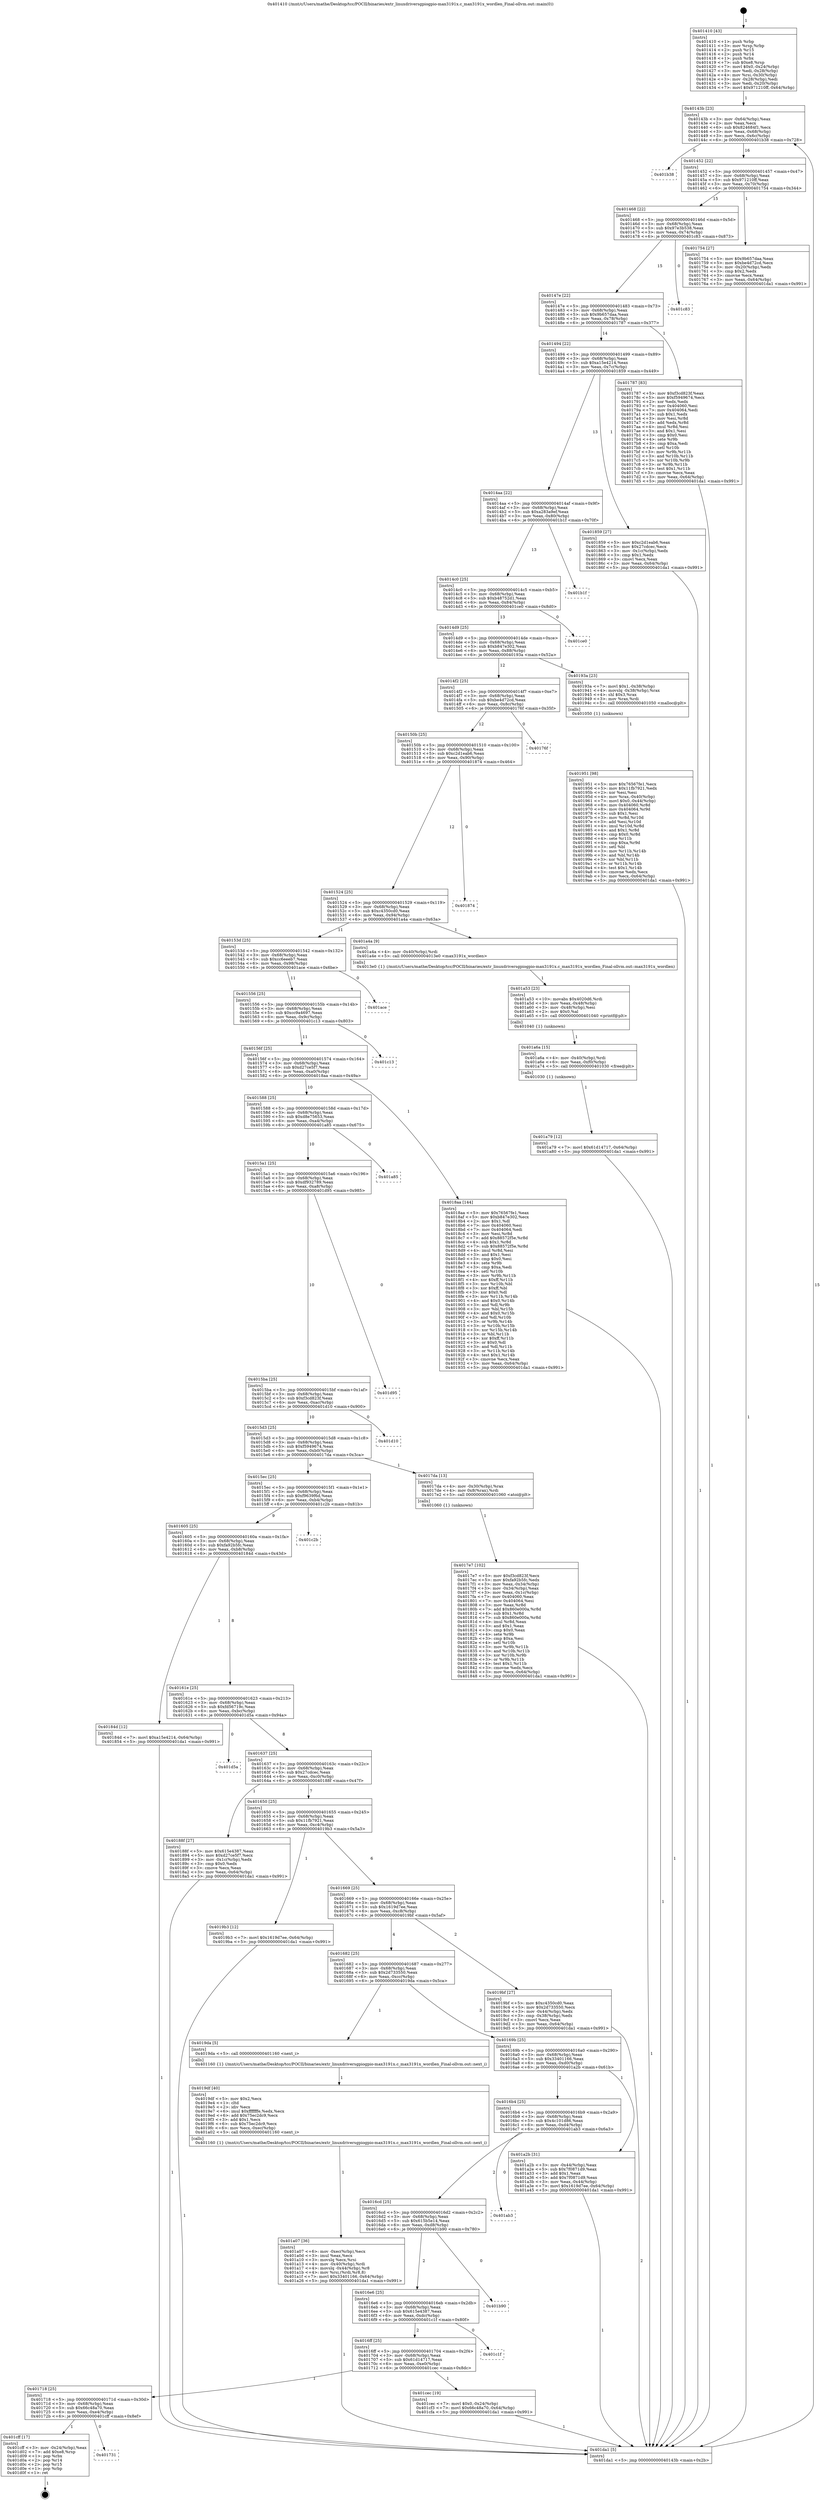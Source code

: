 digraph "0x401410" {
  label = "0x401410 (/mnt/c/Users/mathe/Desktop/tcc/POCII/binaries/extr_linuxdriversgpiogpio-max3191x.c_max3191x_wordlen_Final-ollvm.out::main(0))"
  labelloc = "t"
  node[shape=record]

  Entry [label="",width=0.3,height=0.3,shape=circle,fillcolor=black,style=filled]
  "0x40143b" [label="{
     0x40143b [23]\l
     | [instrs]\l
     &nbsp;&nbsp;0x40143b \<+3\>: mov -0x64(%rbp),%eax\l
     &nbsp;&nbsp;0x40143e \<+2\>: mov %eax,%ecx\l
     &nbsp;&nbsp;0x401440 \<+6\>: sub $0x824684f1,%ecx\l
     &nbsp;&nbsp;0x401446 \<+3\>: mov %eax,-0x68(%rbp)\l
     &nbsp;&nbsp;0x401449 \<+3\>: mov %ecx,-0x6c(%rbp)\l
     &nbsp;&nbsp;0x40144c \<+6\>: je 0000000000401b38 \<main+0x728\>\l
  }"]
  "0x401b38" [label="{
     0x401b38\l
  }", style=dashed]
  "0x401452" [label="{
     0x401452 [22]\l
     | [instrs]\l
     &nbsp;&nbsp;0x401452 \<+5\>: jmp 0000000000401457 \<main+0x47\>\l
     &nbsp;&nbsp;0x401457 \<+3\>: mov -0x68(%rbp),%eax\l
     &nbsp;&nbsp;0x40145a \<+5\>: sub $0x971210ff,%eax\l
     &nbsp;&nbsp;0x40145f \<+3\>: mov %eax,-0x70(%rbp)\l
     &nbsp;&nbsp;0x401462 \<+6\>: je 0000000000401754 \<main+0x344\>\l
  }"]
  Exit [label="",width=0.3,height=0.3,shape=circle,fillcolor=black,style=filled,peripheries=2]
  "0x401754" [label="{
     0x401754 [27]\l
     | [instrs]\l
     &nbsp;&nbsp;0x401754 \<+5\>: mov $0x9b657daa,%eax\l
     &nbsp;&nbsp;0x401759 \<+5\>: mov $0xbe4d72cd,%ecx\l
     &nbsp;&nbsp;0x40175e \<+3\>: mov -0x20(%rbp),%edx\l
     &nbsp;&nbsp;0x401761 \<+3\>: cmp $0x2,%edx\l
     &nbsp;&nbsp;0x401764 \<+3\>: cmovne %ecx,%eax\l
     &nbsp;&nbsp;0x401767 \<+3\>: mov %eax,-0x64(%rbp)\l
     &nbsp;&nbsp;0x40176a \<+5\>: jmp 0000000000401da1 \<main+0x991\>\l
  }"]
  "0x401468" [label="{
     0x401468 [22]\l
     | [instrs]\l
     &nbsp;&nbsp;0x401468 \<+5\>: jmp 000000000040146d \<main+0x5d\>\l
     &nbsp;&nbsp;0x40146d \<+3\>: mov -0x68(%rbp),%eax\l
     &nbsp;&nbsp;0x401470 \<+5\>: sub $0x97e3b538,%eax\l
     &nbsp;&nbsp;0x401475 \<+3\>: mov %eax,-0x74(%rbp)\l
     &nbsp;&nbsp;0x401478 \<+6\>: je 0000000000401c83 \<main+0x873\>\l
  }"]
  "0x401da1" [label="{
     0x401da1 [5]\l
     | [instrs]\l
     &nbsp;&nbsp;0x401da1 \<+5\>: jmp 000000000040143b \<main+0x2b\>\l
  }"]
  "0x401410" [label="{
     0x401410 [43]\l
     | [instrs]\l
     &nbsp;&nbsp;0x401410 \<+1\>: push %rbp\l
     &nbsp;&nbsp;0x401411 \<+3\>: mov %rsp,%rbp\l
     &nbsp;&nbsp;0x401414 \<+2\>: push %r15\l
     &nbsp;&nbsp;0x401416 \<+2\>: push %r14\l
     &nbsp;&nbsp;0x401418 \<+1\>: push %rbx\l
     &nbsp;&nbsp;0x401419 \<+7\>: sub $0xe8,%rsp\l
     &nbsp;&nbsp;0x401420 \<+7\>: movl $0x0,-0x24(%rbp)\l
     &nbsp;&nbsp;0x401427 \<+3\>: mov %edi,-0x28(%rbp)\l
     &nbsp;&nbsp;0x40142a \<+4\>: mov %rsi,-0x30(%rbp)\l
     &nbsp;&nbsp;0x40142e \<+3\>: mov -0x28(%rbp),%edi\l
     &nbsp;&nbsp;0x401431 \<+3\>: mov %edi,-0x20(%rbp)\l
     &nbsp;&nbsp;0x401434 \<+7\>: movl $0x971210ff,-0x64(%rbp)\l
  }"]
  "0x401731" [label="{
     0x401731\l
  }", style=dashed]
  "0x401c83" [label="{
     0x401c83\l
  }", style=dashed]
  "0x40147e" [label="{
     0x40147e [22]\l
     | [instrs]\l
     &nbsp;&nbsp;0x40147e \<+5\>: jmp 0000000000401483 \<main+0x73\>\l
     &nbsp;&nbsp;0x401483 \<+3\>: mov -0x68(%rbp),%eax\l
     &nbsp;&nbsp;0x401486 \<+5\>: sub $0x9b657daa,%eax\l
     &nbsp;&nbsp;0x40148b \<+3\>: mov %eax,-0x78(%rbp)\l
     &nbsp;&nbsp;0x40148e \<+6\>: je 0000000000401787 \<main+0x377\>\l
  }"]
  "0x401cff" [label="{
     0x401cff [17]\l
     | [instrs]\l
     &nbsp;&nbsp;0x401cff \<+3\>: mov -0x24(%rbp),%eax\l
     &nbsp;&nbsp;0x401d02 \<+7\>: add $0xe8,%rsp\l
     &nbsp;&nbsp;0x401d09 \<+1\>: pop %rbx\l
     &nbsp;&nbsp;0x401d0a \<+2\>: pop %r14\l
     &nbsp;&nbsp;0x401d0c \<+2\>: pop %r15\l
     &nbsp;&nbsp;0x401d0e \<+1\>: pop %rbp\l
     &nbsp;&nbsp;0x401d0f \<+1\>: ret\l
  }"]
  "0x401787" [label="{
     0x401787 [83]\l
     | [instrs]\l
     &nbsp;&nbsp;0x401787 \<+5\>: mov $0xf3cd823f,%eax\l
     &nbsp;&nbsp;0x40178c \<+5\>: mov $0xf5949674,%ecx\l
     &nbsp;&nbsp;0x401791 \<+2\>: xor %edx,%edx\l
     &nbsp;&nbsp;0x401793 \<+7\>: mov 0x404060,%esi\l
     &nbsp;&nbsp;0x40179a \<+7\>: mov 0x404064,%edi\l
     &nbsp;&nbsp;0x4017a1 \<+3\>: sub $0x1,%edx\l
     &nbsp;&nbsp;0x4017a4 \<+3\>: mov %esi,%r8d\l
     &nbsp;&nbsp;0x4017a7 \<+3\>: add %edx,%r8d\l
     &nbsp;&nbsp;0x4017aa \<+4\>: imul %r8d,%esi\l
     &nbsp;&nbsp;0x4017ae \<+3\>: and $0x1,%esi\l
     &nbsp;&nbsp;0x4017b1 \<+3\>: cmp $0x0,%esi\l
     &nbsp;&nbsp;0x4017b4 \<+4\>: sete %r9b\l
     &nbsp;&nbsp;0x4017b8 \<+3\>: cmp $0xa,%edi\l
     &nbsp;&nbsp;0x4017bb \<+4\>: setl %r10b\l
     &nbsp;&nbsp;0x4017bf \<+3\>: mov %r9b,%r11b\l
     &nbsp;&nbsp;0x4017c2 \<+3\>: and %r10b,%r11b\l
     &nbsp;&nbsp;0x4017c5 \<+3\>: xor %r10b,%r9b\l
     &nbsp;&nbsp;0x4017c8 \<+3\>: or %r9b,%r11b\l
     &nbsp;&nbsp;0x4017cb \<+4\>: test $0x1,%r11b\l
     &nbsp;&nbsp;0x4017cf \<+3\>: cmovne %ecx,%eax\l
     &nbsp;&nbsp;0x4017d2 \<+3\>: mov %eax,-0x64(%rbp)\l
     &nbsp;&nbsp;0x4017d5 \<+5\>: jmp 0000000000401da1 \<main+0x991\>\l
  }"]
  "0x401494" [label="{
     0x401494 [22]\l
     | [instrs]\l
     &nbsp;&nbsp;0x401494 \<+5\>: jmp 0000000000401499 \<main+0x89\>\l
     &nbsp;&nbsp;0x401499 \<+3\>: mov -0x68(%rbp),%eax\l
     &nbsp;&nbsp;0x40149c \<+5\>: sub $0xa15e4214,%eax\l
     &nbsp;&nbsp;0x4014a1 \<+3\>: mov %eax,-0x7c(%rbp)\l
     &nbsp;&nbsp;0x4014a4 \<+6\>: je 0000000000401859 \<main+0x449\>\l
  }"]
  "0x401718" [label="{
     0x401718 [25]\l
     | [instrs]\l
     &nbsp;&nbsp;0x401718 \<+5\>: jmp 000000000040171d \<main+0x30d\>\l
     &nbsp;&nbsp;0x40171d \<+3\>: mov -0x68(%rbp),%eax\l
     &nbsp;&nbsp;0x401720 \<+5\>: sub $0x66c48a70,%eax\l
     &nbsp;&nbsp;0x401725 \<+6\>: mov %eax,-0xe4(%rbp)\l
     &nbsp;&nbsp;0x40172b \<+6\>: je 0000000000401cff \<main+0x8ef\>\l
  }"]
  "0x401859" [label="{
     0x401859 [27]\l
     | [instrs]\l
     &nbsp;&nbsp;0x401859 \<+5\>: mov $0xc2d1eab6,%eax\l
     &nbsp;&nbsp;0x40185e \<+5\>: mov $0x27cdcec,%ecx\l
     &nbsp;&nbsp;0x401863 \<+3\>: mov -0x1c(%rbp),%edx\l
     &nbsp;&nbsp;0x401866 \<+3\>: cmp $0x1,%edx\l
     &nbsp;&nbsp;0x401869 \<+3\>: cmovl %ecx,%eax\l
     &nbsp;&nbsp;0x40186c \<+3\>: mov %eax,-0x64(%rbp)\l
     &nbsp;&nbsp;0x40186f \<+5\>: jmp 0000000000401da1 \<main+0x991\>\l
  }"]
  "0x4014aa" [label="{
     0x4014aa [22]\l
     | [instrs]\l
     &nbsp;&nbsp;0x4014aa \<+5\>: jmp 00000000004014af \<main+0x9f\>\l
     &nbsp;&nbsp;0x4014af \<+3\>: mov -0x68(%rbp),%eax\l
     &nbsp;&nbsp;0x4014b2 \<+5\>: sub $0xa283a9ef,%eax\l
     &nbsp;&nbsp;0x4014b7 \<+3\>: mov %eax,-0x80(%rbp)\l
     &nbsp;&nbsp;0x4014ba \<+6\>: je 0000000000401b1f \<main+0x70f\>\l
  }"]
  "0x401cec" [label="{
     0x401cec [19]\l
     | [instrs]\l
     &nbsp;&nbsp;0x401cec \<+7\>: movl $0x0,-0x24(%rbp)\l
     &nbsp;&nbsp;0x401cf3 \<+7\>: movl $0x66c48a70,-0x64(%rbp)\l
     &nbsp;&nbsp;0x401cfa \<+5\>: jmp 0000000000401da1 \<main+0x991\>\l
  }"]
  "0x401b1f" [label="{
     0x401b1f\l
  }", style=dashed]
  "0x4014c0" [label="{
     0x4014c0 [25]\l
     | [instrs]\l
     &nbsp;&nbsp;0x4014c0 \<+5\>: jmp 00000000004014c5 \<main+0xb5\>\l
     &nbsp;&nbsp;0x4014c5 \<+3\>: mov -0x68(%rbp),%eax\l
     &nbsp;&nbsp;0x4014c8 \<+5\>: sub $0xb48752d1,%eax\l
     &nbsp;&nbsp;0x4014cd \<+6\>: mov %eax,-0x84(%rbp)\l
     &nbsp;&nbsp;0x4014d3 \<+6\>: je 0000000000401ce0 \<main+0x8d0\>\l
  }"]
  "0x4016ff" [label="{
     0x4016ff [25]\l
     | [instrs]\l
     &nbsp;&nbsp;0x4016ff \<+5\>: jmp 0000000000401704 \<main+0x2f4\>\l
     &nbsp;&nbsp;0x401704 \<+3\>: mov -0x68(%rbp),%eax\l
     &nbsp;&nbsp;0x401707 \<+5\>: sub $0x61d14717,%eax\l
     &nbsp;&nbsp;0x40170c \<+6\>: mov %eax,-0xe0(%rbp)\l
     &nbsp;&nbsp;0x401712 \<+6\>: je 0000000000401cec \<main+0x8dc\>\l
  }"]
  "0x401ce0" [label="{
     0x401ce0\l
  }", style=dashed]
  "0x4014d9" [label="{
     0x4014d9 [25]\l
     | [instrs]\l
     &nbsp;&nbsp;0x4014d9 \<+5\>: jmp 00000000004014de \<main+0xce\>\l
     &nbsp;&nbsp;0x4014de \<+3\>: mov -0x68(%rbp),%eax\l
     &nbsp;&nbsp;0x4014e1 \<+5\>: sub $0xb847e302,%eax\l
     &nbsp;&nbsp;0x4014e6 \<+6\>: mov %eax,-0x88(%rbp)\l
     &nbsp;&nbsp;0x4014ec \<+6\>: je 000000000040193a \<main+0x52a\>\l
  }"]
  "0x401c1f" [label="{
     0x401c1f\l
  }", style=dashed]
  "0x40193a" [label="{
     0x40193a [23]\l
     | [instrs]\l
     &nbsp;&nbsp;0x40193a \<+7\>: movl $0x1,-0x38(%rbp)\l
     &nbsp;&nbsp;0x401941 \<+4\>: movslq -0x38(%rbp),%rax\l
     &nbsp;&nbsp;0x401945 \<+4\>: shl $0x3,%rax\l
     &nbsp;&nbsp;0x401949 \<+3\>: mov %rax,%rdi\l
     &nbsp;&nbsp;0x40194c \<+5\>: call 0000000000401050 \<malloc@plt\>\l
     | [calls]\l
     &nbsp;&nbsp;0x401050 \{1\} (unknown)\l
  }"]
  "0x4014f2" [label="{
     0x4014f2 [25]\l
     | [instrs]\l
     &nbsp;&nbsp;0x4014f2 \<+5\>: jmp 00000000004014f7 \<main+0xe7\>\l
     &nbsp;&nbsp;0x4014f7 \<+3\>: mov -0x68(%rbp),%eax\l
     &nbsp;&nbsp;0x4014fa \<+5\>: sub $0xbe4d72cd,%eax\l
     &nbsp;&nbsp;0x4014ff \<+6\>: mov %eax,-0x8c(%rbp)\l
     &nbsp;&nbsp;0x401505 \<+6\>: je 000000000040176f \<main+0x35f\>\l
  }"]
  "0x4016e6" [label="{
     0x4016e6 [25]\l
     | [instrs]\l
     &nbsp;&nbsp;0x4016e6 \<+5\>: jmp 00000000004016eb \<main+0x2db\>\l
     &nbsp;&nbsp;0x4016eb \<+3\>: mov -0x68(%rbp),%eax\l
     &nbsp;&nbsp;0x4016ee \<+5\>: sub $0x615e4387,%eax\l
     &nbsp;&nbsp;0x4016f3 \<+6\>: mov %eax,-0xdc(%rbp)\l
     &nbsp;&nbsp;0x4016f9 \<+6\>: je 0000000000401c1f \<main+0x80f\>\l
  }"]
  "0x40176f" [label="{
     0x40176f\l
  }", style=dashed]
  "0x40150b" [label="{
     0x40150b [25]\l
     | [instrs]\l
     &nbsp;&nbsp;0x40150b \<+5\>: jmp 0000000000401510 \<main+0x100\>\l
     &nbsp;&nbsp;0x401510 \<+3\>: mov -0x68(%rbp),%eax\l
     &nbsp;&nbsp;0x401513 \<+5\>: sub $0xc2d1eab6,%eax\l
     &nbsp;&nbsp;0x401518 \<+6\>: mov %eax,-0x90(%rbp)\l
     &nbsp;&nbsp;0x40151e \<+6\>: je 0000000000401874 \<main+0x464\>\l
  }"]
  "0x401b90" [label="{
     0x401b90\l
  }", style=dashed]
  "0x401874" [label="{
     0x401874\l
  }", style=dashed]
  "0x401524" [label="{
     0x401524 [25]\l
     | [instrs]\l
     &nbsp;&nbsp;0x401524 \<+5\>: jmp 0000000000401529 \<main+0x119\>\l
     &nbsp;&nbsp;0x401529 \<+3\>: mov -0x68(%rbp),%eax\l
     &nbsp;&nbsp;0x40152c \<+5\>: sub $0xc4350cd0,%eax\l
     &nbsp;&nbsp;0x401531 \<+6\>: mov %eax,-0x94(%rbp)\l
     &nbsp;&nbsp;0x401537 \<+6\>: je 0000000000401a4a \<main+0x63a\>\l
  }"]
  "0x4016cd" [label="{
     0x4016cd [25]\l
     | [instrs]\l
     &nbsp;&nbsp;0x4016cd \<+5\>: jmp 00000000004016d2 \<main+0x2c2\>\l
     &nbsp;&nbsp;0x4016d2 \<+3\>: mov -0x68(%rbp),%eax\l
     &nbsp;&nbsp;0x4016d5 \<+5\>: sub $0x615b5e14,%eax\l
     &nbsp;&nbsp;0x4016da \<+6\>: mov %eax,-0xd8(%rbp)\l
     &nbsp;&nbsp;0x4016e0 \<+6\>: je 0000000000401b90 \<main+0x780\>\l
  }"]
  "0x401a4a" [label="{
     0x401a4a [9]\l
     | [instrs]\l
     &nbsp;&nbsp;0x401a4a \<+4\>: mov -0x40(%rbp),%rdi\l
     &nbsp;&nbsp;0x401a4e \<+5\>: call 00000000004013e0 \<max3191x_wordlen\>\l
     | [calls]\l
     &nbsp;&nbsp;0x4013e0 \{1\} (/mnt/c/Users/mathe/Desktop/tcc/POCII/binaries/extr_linuxdriversgpiogpio-max3191x.c_max3191x_wordlen_Final-ollvm.out::max3191x_wordlen)\l
  }"]
  "0x40153d" [label="{
     0x40153d [25]\l
     | [instrs]\l
     &nbsp;&nbsp;0x40153d \<+5\>: jmp 0000000000401542 \<main+0x132\>\l
     &nbsp;&nbsp;0x401542 \<+3\>: mov -0x68(%rbp),%eax\l
     &nbsp;&nbsp;0x401545 \<+5\>: sub $0xcc6eeeb7,%eax\l
     &nbsp;&nbsp;0x40154a \<+6\>: mov %eax,-0x98(%rbp)\l
     &nbsp;&nbsp;0x401550 \<+6\>: je 0000000000401ace \<main+0x6be\>\l
  }"]
  "0x401ab3" [label="{
     0x401ab3\l
  }", style=dashed]
  "0x401ace" [label="{
     0x401ace\l
  }", style=dashed]
  "0x401556" [label="{
     0x401556 [25]\l
     | [instrs]\l
     &nbsp;&nbsp;0x401556 \<+5\>: jmp 000000000040155b \<main+0x14b\>\l
     &nbsp;&nbsp;0x40155b \<+3\>: mov -0x68(%rbp),%eax\l
     &nbsp;&nbsp;0x40155e \<+5\>: sub $0xcc9a4697,%eax\l
     &nbsp;&nbsp;0x401563 \<+6\>: mov %eax,-0x9c(%rbp)\l
     &nbsp;&nbsp;0x401569 \<+6\>: je 0000000000401c13 \<main+0x803\>\l
  }"]
  "0x401a79" [label="{
     0x401a79 [12]\l
     | [instrs]\l
     &nbsp;&nbsp;0x401a79 \<+7\>: movl $0x61d14717,-0x64(%rbp)\l
     &nbsp;&nbsp;0x401a80 \<+5\>: jmp 0000000000401da1 \<main+0x991\>\l
  }"]
  "0x401c13" [label="{
     0x401c13\l
  }", style=dashed]
  "0x40156f" [label="{
     0x40156f [25]\l
     | [instrs]\l
     &nbsp;&nbsp;0x40156f \<+5\>: jmp 0000000000401574 \<main+0x164\>\l
     &nbsp;&nbsp;0x401574 \<+3\>: mov -0x68(%rbp),%eax\l
     &nbsp;&nbsp;0x401577 \<+5\>: sub $0xd27ce5f7,%eax\l
     &nbsp;&nbsp;0x40157c \<+6\>: mov %eax,-0xa0(%rbp)\l
     &nbsp;&nbsp;0x401582 \<+6\>: je 00000000004018aa \<main+0x49a\>\l
  }"]
  "0x401a6a" [label="{
     0x401a6a [15]\l
     | [instrs]\l
     &nbsp;&nbsp;0x401a6a \<+4\>: mov -0x40(%rbp),%rdi\l
     &nbsp;&nbsp;0x401a6e \<+6\>: mov %eax,-0xf0(%rbp)\l
     &nbsp;&nbsp;0x401a74 \<+5\>: call 0000000000401030 \<free@plt\>\l
     | [calls]\l
     &nbsp;&nbsp;0x401030 \{1\} (unknown)\l
  }"]
  "0x4018aa" [label="{
     0x4018aa [144]\l
     | [instrs]\l
     &nbsp;&nbsp;0x4018aa \<+5\>: mov $0x76567fe1,%eax\l
     &nbsp;&nbsp;0x4018af \<+5\>: mov $0xb847e302,%ecx\l
     &nbsp;&nbsp;0x4018b4 \<+2\>: mov $0x1,%dl\l
     &nbsp;&nbsp;0x4018b6 \<+7\>: mov 0x404060,%esi\l
     &nbsp;&nbsp;0x4018bd \<+7\>: mov 0x404064,%edi\l
     &nbsp;&nbsp;0x4018c4 \<+3\>: mov %esi,%r8d\l
     &nbsp;&nbsp;0x4018c7 \<+7\>: add $0x88572f5e,%r8d\l
     &nbsp;&nbsp;0x4018ce \<+4\>: sub $0x1,%r8d\l
     &nbsp;&nbsp;0x4018d2 \<+7\>: sub $0x88572f5e,%r8d\l
     &nbsp;&nbsp;0x4018d9 \<+4\>: imul %r8d,%esi\l
     &nbsp;&nbsp;0x4018dd \<+3\>: and $0x1,%esi\l
     &nbsp;&nbsp;0x4018e0 \<+3\>: cmp $0x0,%esi\l
     &nbsp;&nbsp;0x4018e3 \<+4\>: sete %r9b\l
     &nbsp;&nbsp;0x4018e7 \<+3\>: cmp $0xa,%edi\l
     &nbsp;&nbsp;0x4018ea \<+4\>: setl %r10b\l
     &nbsp;&nbsp;0x4018ee \<+3\>: mov %r9b,%r11b\l
     &nbsp;&nbsp;0x4018f1 \<+4\>: xor $0xff,%r11b\l
     &nbsp;&nbsp;0x4018f5 \<+3\>: mov %r10b,%bl\l
     &nbsp;&nbsp;0x4018f8 \<+3\>: xor $0xff,%bl\l
     &nbsp;&nbsp;0x4018fb \<+3\>: xor $0x0,%dl\l
     &nbsp;&nbsp;0x4018fe \<+3\>: mov %r11b,%r14b\l
     &nbsp;&nbsp;0x401901 \<+4\>: and $0x0,%r14b\l
     &nbsp;&nbsp;0x401905 \<+3\>: and %dl,%r9b\l
     &nbsp;&nbsp;0x401908 \<+3\>: mov %bl,%r15b\l
     &nbsp;&nbsp;0x40190b \<+4\>: and $0x0,%r15b\l
     &nbsp;&nbsp;0x40190f \<+3\>: and %dl,%r10b\l
     &nbsp;&nbsp;0x401912 \<+3\>: or %r9b,%r14b\l
     &nbsp;&nbsp;0x401915 \<+3\>: or %r10b,%r15b\l
     &nbsp;&nbsp;0x401918 \<+3\>: xor %r15b,%r14b\l
     &nbsp;&nbsp;0x40191b \<+3\>: or %bl,%r11b\l
     &nbsp;&nbsp;0x40191e \<+4\>: xor $0xff,%r11b\l
     &nbsp;&nbsp;0x401922 \<+3\>: or $0x0,%dl\l
     &nbsp;&nbsp;0x401925 \<+3\>: and %dl,%r11b\l
     &nbsp;&nbsp;0x401928 \<+3\>: or %r11b,%r14b\l
     &nbsp;&nbsp;0x40192b \<+4\>: test $0x1,%r14b\l
     &nbsp;&nbsp;0x40192f \<+3\>: cmovne %ecx,%eax\l
     &nbsp;&nbsp;0x401932 \<+3\>: mov %eax,-0x64(%rbp)\l
     &nbsp;&nbsp;0x401935 \<+5\>: jmp 0000000000401da1 \<main+0x991\>\l
  }"]
  "0x401588" [label="{
     0x401588 [25]\l
     | [instrs]\l
     &nbsp;&nbsp;0x401588 \<+5\>: jmp 000000000040158d \<main+0x17d\>\l
     &nbsp;&nbsp;0x40158d \<+3\>: mov -0x68(%rbp),%eax\l
     &nbsp;&nbsp;0x401590 \<+5\>: sub $0xd8e75653,%eax\l
     &nbsp;&nbsp;0x401595 \<+6\>: mov %eax,-0xa4(%rbp)\l
     &nbsp;&nbsp;0x40159b \<+6\>: je 0000000000401a85 \<main+0x675\>\l
  }"]
  "0x401a53" [label="{
     0x401a53 [23]\l
     | [instrs]\l
     &nbsp;&nbsp;0x401a53 \<+10\>: movabs $0x4020d6,%rdi\l
     &nbsp;&nbsp;0x401a5d \<+3\>: mov %eax,-0x48(%rbp)\l
     &nbsp;&nbsp;0x401a60 \<+3\>: mov -0x48(%rbp),%esi\l
     &nbsp;&nbsp;0x401a63 \<+2\>: mov $0x0,%al\l
     &nbsp;&nbsp;0x401a65 \<+5\>: call 0000000000401040 \<printf@plt\>\l
     | [calls]\l
     &nbsp;&nbsp;0x401040 \{1\} (unknown)\l
  }"]
  "0x401a85" [label="{
     0x401a85\l
  }", style=dashed]
  "0x4015a1" [label="{
     0x4015a1 [25]\l
     | [instrs]\l
     &nbsp;&nbsp;0x4015a1 \<+5\>: jmp 00000000004015a6 \<main+0x196\>\l
     &nbsp;&nbsp;0x4015a6 \<+3\>: mov -0x68(%rbp),%eax\l
     &nbsp;&nbsp;0x4015a9 \<+5\>: sub $0xdf932789,%eax\l
     &nbsp;&nbsp;0x4015ae \<+6\>: mov %eax,-0xa8(%rbp)\l
     &nbsp;&nbsp;0x4015b4 \<+6\>: je 0000000000401d95 \<main+0x985\>\l
  }"]
  "0x4016b4" [label="{
     0x4016b4 [25]\l
     | [instrs]\l
     &nbsp;&nbsp;0x4016b4 \<+5\>: jmp 00000000004016b9 \<main+0x2a9\>\l
     &nbsp;&nbsp;0x4016b9 \<+3\>: mov -0x68(%rbp),%eax\l
     &nbsp;&nbsp;0x4016bc \<+5\>: sub $0x4c101d86,%eax\l
     &nbsp;&nbsp;0x4016c1 \<+6\>: mov %eax,-0xd4(%rbp)\l
     &nbsp;&nbsp;0x4016c7 \<+6\>: je 0000000000401ab3 \<main+0x6a3\>\l
  }"]
  "0x401d95" [label="{
     0x401d95\l
  }", style=dashed]
  "0x4015ba" [label="{
     0x4015ba [25]\l
     | [instrs]\l
     &nbsp;&nbsp;0x4015ba \<+5\>: jmp 00000000004015bf \<main+0x1af\>\l
     &nbsp;&nbsp;0x4015bf \<+3\>: mov -0x68(%rbp),%eax\l
     &nbsp;&nbsp;0x4015c2 \<+5\>: sub $0xf3cd823f,%eax\l
     &nbsp;&nbsp;0x4015c7 \<+6\>: mov %eax,-0xac(%rbp)\l
     &nbsp;&nbsp;0x4015cd \<+6\>: je 0000000000401d10 \<main+0x900\>\l
  }"]
  "0x401a2b" [label="{
     0x401a2b [31]\l
     | [instrs]\l
     &nbsp;&nbsp;0x401a2b \<+3\>: mov -0x44(%rbp),%eax\l
     &nbsp;&nbsp;0x401a2e \<+5\>: sub $0x7f0871d9,%eax\l
     &nbsp;&nbsp;0x401a33 \<+3\>: add $0x1,%eax\l
     &nbsp;&nbsp;0x401a36 \<+5\>: add $0x7f0871d9,%eax\l
     &nbsp;&nbsp;0x401a3b \<+3\>: mov %eax,-0x44(%rbp)\l
     &nbsp;&nbsp;0x401a3e \<+7\>: movl $0x1619d7ee,-0x64(%rbp)\l
     &nbsp;&nbsp;0x401a45 \<+5\>: jmp 0000000000401da1 \<main+0x991\>\l
  }"]
  "0x401d10" [label="{
     0x401d10\l
  }", style=dashed]
  "0x4015d3" [label="{
     0x4015d3 [25]\l
     | [instrs]\l
     &nbsp;&nbsp;0x4015d3 \<+5\>: jmp 00000000004015d8 \<main+0x1c8\>\l
     &nbsp;&nbsp;0x4015d8 \<+3\>: mov -0x68(%rbp),%eax\l
     &nbsp;&nbsp;0x4015db \<+5\>: sub $0xf5949674,%eax\l
     &nbsp;&nbsp;0x4015e0 \<+6\>: mov %eax,-0xb0(%rbp)\l
     &nbsp;&nbsp;0x4015e6 \<+6\>: je 00000000004017da \<main+0x3ca\>\l
  }"]
  "0x401a07" [label="{
     0x401a07 [36]\l
     | [instrs]\l
     &nbsp;&nbsp;0x401a07 \<+6\>: mov -0xec(%rbp),%ecx\l
     &nbsp;&nbsp;0x401a0d \<+3\>: imul %eax,%ecx\l
     &nbsp;&nbsp;0x401a10 \<+3\>: movslq %ecx,%rsi\l
     &nbsp;&nbsp;0x401a13 \<+4\>: mov -0x40(%rbp),%rdi\l
     &nbsp;&nbsp;0x401a17 \<+4\>: movslq -0x44(%rbp),%r8\l
     &nbsp;&nbsp;0x401a1b \<+4\>: mov %rsi,(%rdi,%r8,8)\l
     &nbsp;&nbsp;0x401a1f \<+7\>: movl $0x33401166,-0x64(%rbp)\l
     &nbsp;&nbsp;0x401a26 \<+5\>: jmp 0000000000401da1 \<main+0x991\>\l
  }"]
  "0x4017da" [label="{
     0x4017da [13]\l
     | [instrs]\l
     &nbsp;&nbsp;0x4017da \<+4\>: mov -0x30(%rbp),%rax\l
     &nbsp;&nbsp;0x4017de \<+4\>: mov 0x8(%rax),%rdi\l
     &nbsp;&nbsp;0x4017e2 \<+5\>: call 0000000000401060 \<atoi@plt\>\l
     | [calls]\l
     &nbsp;&nbsp;0x401060 \{1\} (unknown)\l
  }"]
  "0x4015ec" [label="{
     0x4015ec [25]\l
     | [instrs]\l
     &nbsp;&nbsp;0x4015ec \<+5\>: jmp 00000000004015f1 \<main+0x1e1\>\l
     &nbsp;&nbsp;0x4015f1 \<+3\>: mov -0x68(%rbp),%eax\l
     &nbsp;&nbsp;0x4015f4 \<+5\>: sub $0xf9639f6d,%eax\l
     &nbsp;&nbsp;0x4015f9 \<+6\>: mov %eax,-0xb4(%rbp)\l
     &nbsp;&nbsp;0x4015ff \<+6\>: je 0000000000401c2b \<main+0x81b\>\l
  }"]
  "0x4017e7" [label="{
     0x4017e7 [102]\l
     | [instrs]\l
     &nbsp;&nbsp;0x4017e7 \<+5\>: mov $0xf3cd823f,%ecx\l
     &nbsp;&nbsp;0x4017ec \<+5\>: mov $0xfa92b5fc,%edx\l
     &nbsp;&nbsp;0x4017f1 \<+3\>: mov %eax,-0x34(%rbp)\l
     &nbsp;&nbsp;0x4017f4 \<+3\>: mov -0x34(%rbp),%eax\l
     &nbsp;&nbsp;0x4017f7 \<+3\>: mov %eax,-0x1c(%rbp)\l
     &nbsp;&nbsp;0x4017fa \<+7\>: mov 0x404060,%eax\l
     &nbsp;&nbsp;0x401801 \<+7\>: mov 0x404064,%esi\l
     &nbsp;&nbsp;0x401808 \<+3\>: mov %eax,%r8d\l
     &nbsp;&nbsp;0x40180b \<+7\>: add $0x860e000a,%r8d\l
     &nbsp;&nbsp;0x401812 \<+4\>: sub $0x1,%r8d\l
     &nbsp;&nbsp;0x401816 \<+7\>: sub $0x860e000a,%r8d\l
     &nbsp;&nbsp;0x40181d \<+4\>: imul %r8d,%eax\l
     &nbsp;&nbsp;0x401821 \<+3\>: and $0x1,%eax\l
     &nbsp;&nbsp;0x401824 \<+3\>: cmp $0x0,%eax\l
     &nbsp;&nbsp;0x401827 \<+4\>: sete %r9b\l
     &nbsp;&nbsp;0x40182b \<+3\>: cmp $0xa,%esi\l
     &nbsp;&nbsp;0x40182e \<+4\>: setl %r10b\l
     &nbsp;&nbsp;0x401832 \<+3\>: mov %r9b,%r11b\l
     &nbsp;&nbsp;0x401835 \<+3\>: and %r10b,%r11b\l
     &nbsp;&nbsp;0x401838 \<+3\>: xor %r10b,%r9b\l
     &nbsp;&nbsp;0x40183b \<+3\>: or %r9b,%r11b\l
     &nbsp;&nbsp;0x40183e \<+4\>: test $0x1,%r11b\l
     &nbsp;&nbsp;0x401842 \<+3\>: cmovne %edx,%ecx\l
     &nbsp;&nbsp;0x401845 \<+3\>: mov %ecx,-0x64(%rbp)\l
     &nbsp;&nbsp;0x401848 \<+5\>: jmp 0000000000401da1 \<main+0x991\>\l
  }"]
  "0x4019df" [label="{
     0x4019df [40]\l
     | [instrs]\l
     &nbsp;&nbsp;0x4019df \<+5\>: mov $0x2,%ecx\l
     &nbsp;&nbsp;0x4019e4 \<+1\>: cltd\l
     &nbsp;&nbsp;0x4019e5 \<+2\>: idiv %ecx\l
     &nbsp;&nbsp;0x4019e7 \<+6\>: imul $0xfffffffe,%edx,%ecx\l
     &nbsp;&nbsp;0x4019ed \<+6\>: add $0x75ec2dc9,%ecx\l
     &nbsp;&nbsp;0x4019f3 \<+3\>: add $0x1,%ecx\l
     &nbsp;&nbsp;0x4019f6 \<+6\>: sub $0x75ec2dc9,%ecx\l
     &nbsp;&nbsp;0x4019fc \<+6\>: mov %ecx,-0xec(%rbp)\l
     &nbsp;&nbsp;0x401a02 \<+5\>: call 0000000000401160 \<next_i\>\l
     | [calls]\l
     &nbsp;&nbsp;0x401160 \{1\} (/mnt/c/Users/mathe/Desktop/tcc/POCII/binaries/extr_linuxdriversgpiogpio-max3191x.c_max3191x_wordlen_Final-ollvm.out::next_i)\l
  }"]
  "0x401c2b" [label="{
     0x401c2b\l
  }", style=dashed]
  "0x401605" [label="{
     0x401605 [25]\l
     | [instrs]\l
     &nbsp;&nbsp;0x401605 \<+5\>: jmp 000000000040160a \<main+0x1fa\>\l
     &nbsp;&nbsp;0x40160a \<+3\>: mov -0x68(%rbp),%eax\l
     &nbsp;&nbsp;0x40160d \<+5\>: sub $0xfa92b5fc,%eax\l
     &nbsp;&nbsp;0x401612 \<+6\>: mov %eax,-0xb8(%rbp)\l
     &nbsp;&nbsp;0x401618 \<+6\>: je 000000000040184d \<main+0x43d\>\l
  }"]
  "0x40169b" [label="{
     0x40169b [25]\l
     | [instrs]\l
     &nbsp;&nbsp;0x40169b \<+5\>: jmp 00000000004016a0 \<main+0x290\>\l
     &nbsp;&nbsp;0x4016a0 \<+3\>: mov -0x68(%rbp),%eax\l
     &nbsp;&nbsp;0x4016a3 \<+5\>: sub $0x33401166,%eax\l
     &nbsp;&nbsp;0x4016a8 \<+6\>: mov %eax,-0xd0(%rbp)\l
     &nbsp;&nbsp;0x4016ae \<+6\>: je 0000000000401a2b \<main+0x61b\>\l
  }"]
  "0x40184d" [label="{
     0x40184d [12]\l
     | [instrs]\l
     &nbsp;&nbsp;0x40184d \<+7\>: movl $0xa15e4214,-0x64(%rbp)\l
     &nbsp;&nbsp;0x401854 \<+5\>: jmp 0000000000401da1 \<main+0x991\>\l
  }"]
  "0x40161e" [label="{
     0x40161e [25]\l
     | [instrs]\l
     &nbsp;&nbsp;0x40161e \<+5\>: jmp 0000000000401623 \<main+0x213\>\l
     &nbsp;&nbsp;0x401623 \<+3\>: mov -0x68(%rbp),%eax\l
     &nbsp;&nbsp;0x401626 \<+5\>: sub $0xfd56719c,%eax\l
     &nbsp;&nbsp;0x40162b \<+6\>: mov %eax,-0xbc(%rbp)\l
     &nbsp;&nbsp;0x401631 \<+6\>: je 0000000000401d5a \<main+0x94a\>\l
  }"]
  "0x4019da" [label="{
     0x4019da [5]\l
     | [instrs]\l
     &nbsp;&nbsp;0x4019da \<+5\>: call 0000000000401160 \<next_i\>\l
     | [calls]\l
     &nbsp;&nbsp;0x401160 \{1\} (/mnt/c/Users/mathe/Desktop/tcc/POCII/binaries/extr_linuxdriversgpiogpio-max3191x.c_max3191x_wordlen_Final-ollvm.out::next_i)\l
  }"]
  "0x401d5a" [label="{
     0x401d5a\l
  }", style=dashed]
  "0x401637" [label="{
     0x401637 [25]\l
     | [instrs]\l
     &nbsp;&nbsp;0x401637 \<+5\>: jmp 000000000040163c \<main+0x22c\>\l
     &nbsp;&nbsp;0x40163c \<+3\>: mov -0x68(%rbp),%eax\l
     &nbsp;&nbsp;0x40163f \<+5\>: sub $0x27cdcec,%eax\l
     &nbsp;&nbsp;0x401644 \<+6\>: mov %eax,-0xc0(%rbp)\l
     &nbsp;&nbsp;0x40164a \<+6\>: je 000000000040188f \<main+0x47f\>\l
  }"]
  "0x401682" [label="{
     0x401682 [25]\l
     | [instrs]\l
     &nbsp;&nbsp;0x401682 \<+5\>: jmp 0000000000401687 \<main+0x277\>\l
     &nbsp;&nbsp;0x401687 \<+3\>: mov -0x68(%rbp),%eax\l
     &nbsp;&nbsp;0x40168a \<+5\>: sub $0x2d733550,%eax\l
     &nbsp;&nbsp;0x40168f \<+6\>: mov %eax,-0xcc(%rbp)\l
     &nbsp;&nbsp;0x401695 \<+6\>: je 00000000004019da \<main+0x5ca\>\l
  }"]
  "0x40188f" [label="{
     0x40188f [27]\l
     | [instrs]\l
     &nbsp;&nbsp;0x40188f \<+5\>: mov $0x615e4387,%eax\l
     &nbsp;&nbsp;0x401894 \<+5\>: mov $0xd27ce5f7,%ecx\l
     &nbsp;&nbsp;0x401899 \<+3\>: mov -0x1c(%rbp),%edx\l
     &nbsp;&nbsp;0x40189c \<+3\>: cmp $0x0,%edx\l
     &nbsp;&nbsp;0x40189f \<+3\>: cmove %ecx,%eax\l
     &nbsp;&nbsp;0x4018a2 \<+3\>: mov %eax,-0x64(%rbp)\l
     &nbsp;&nbsp;0x4018a5 \<+5\>: jmp 0000000000401da1 \<main+0x991\>\l
  }"]
  "0x401650" [label="{
     0x401650 [25]\l
     | [instrs]\l
     &nbsp;&nbsp;0x401650 \<+5\>: jmp 0000000000401655 \<main+0x245\>\l
     &nbsp;&nbsp;0x401655 \<+3\>: mov -0x68(%rbp),%eax\l
     &nbsp;&nbsp;0x401658 \<+5\>: sub $0x11fb7921,%eax\l
     &nbsp;&nbsp;0x40165d \<+6\>: mov %eax,-0xc4(%rbp)\l
     &nbsp;&nbsp;0x401663 \<+6\>: je 00000000004019b3 \<main+0x5a3\>\l
  }"]
  "0x401951" [label="{
     0x401951 [98]\l
     | [instrs]\l
     &nbsp;&nbsp;0x401951 \<+5\>: mov $0x76567fe1,%ecx\l
     &nbsp;&nbsp;0x401956 \<+5\>: mov $0x11fb7921,%edx\l
     &nbsp;&nbsp;0x40195b \<+2\>: xor %esi,%esi\l
     &nbsp;&nbsp;0x40195d \<+4\>: mov %rax,-0x40(%rbp)\l
     &nbsp;&nbsp;0x401961 \<+7\>: movl $0x0,-0x44(%rbp)\l
     &nbsp;&nbsp;0x401968 \<+8\>: mov 0x404060,%r8d\l
     &nbsp;&nbsp;0x401970 \<+8\>: mov 0x404064,%r9d\l
     &nbsp;&nbsp;0x401978 \<+3\>: sub $0x1,%esi\l
     &nbsp;&nbsp;0x40197b \<+3\>: mov %r8d,%r10d\l
     &nbsp;&nbsp;0x40197e \<+3\>: add %esi,%r10d\l
     &nbsp;&nbsp;0x401981 \<+4\>: imul %r10d,%r8d\l
     &nbsp;&nbsp;0x401985 \<+4\>: and $0x1,%r8d\l
     &nbsp;&nbsp;0x401989 \<+4\>: cmp $0x0,%r8d\l
     &nbsp;&nbsp;0x40198d \<+4\>: sete %r11b\l
     &nbsp;&nbsp;0x401991 \<+4\>: cmp $0xa,%r9d\l
     &nbsp;&nbsp;0x401995 \<+3\>: setl %bl\l
     &nbsp;&nbsp;0x401998 \<+3\>: mov %r11b,%r14b\l
     &nbsp;&nbsp;0x40199b \<+3\>: and %bl,%r14b\l
     &nbsp;&nbsp;0x40199e \<+3\>: xor %bl,%r11b\l
     &nbsp;&nbsp;0x4019a1 \<+3\>: or %r11b,%r14b\l
     &nbsp;&nbsp;0x4019a4 \<+4\>: test $0x1,%r14b\l
     &nbsp;&nbsp;0x4019a8 \<+3\>: cmovne %edx,%ecx\l
     &nbsp;&nbsp;0x4019ab \<+3\>: mov %ecx,-0x64(%rbp)\l
     &nbsp;&nbsp;0x4019ae \<+5\>: jmp 0000000000401da1 \<main+0x991\>\l
  }"]
  "0x4019bf" [label="{
     0x4019bf [27]\l
     | [instrs]\l
     &nbsp;&nbsp;0x4019bf \<+5\>: mov $0xc4350cd0,%eax\l
     &nbsp;&nbsp;0x4019c4 \<+5\>: mov $0x2d733550,%ecx\l
     &nbsp;&nbsp;0x4019c9 \<+3\>: mov -0x44(%rbp),%edx\l
     &nbsp;&nbsp;0x4019cc \<+3\>: cmp -0x38(%rbp),%edx\l
     &nbsp;&nbsp;0x4019cf \<+3\>: cmovl %ecx,%eax\l
     &nbsp;&nbsp;0x4019d2 \<+3\>: mov %eax,-0x64(%rbp)\l
     &nbsp;&nbsp;0x4019d5 \<+5\>: jmp 0000000000401da1 \<main+0x991\>\l
  }"]
  "0x4019b3" [label="{
     0x4019b3 [12]\l
     | [instrs]\l
     &nbsp;&nbsp;0x4019b3 \<+7\>: movl $0x1619d7ee,-0x64(%rbp)\l
     &nbsp;&nbsp;0x4019ba \<+5\>: jmp 0000000000401da1 \<main+0x991\>\l
  }"]
  "0x401669" [label="{
     0x401669 [25]\l
     | [instrs]\l
     &nbsp;&nbsp;0x401669 \<+5\>: jmp 000000000040166e \<main+0x25e\>\l
     &nbsp;&nbsp;0x40166e \<+3\>: mov -0x68(%rbp),%eax\l
     &nbsp;&nbsp;0x401671 \<+5\>: sub $0x1619d7ee,%eax\l
     &nbsp;&nbsp;0x401676 \<+6\>: mov %eax,-0xc8(%rbp)\l
     &nbsp;&nbsp;0x40167c \<+6\>: je 00000000004019bf \<main+0x5af\>\l
  }"]
  Entry -> "0x401410" [label=" 1"]
  "0x40143b" -> "0x401b38" [label=" 0"]
  "0x40143b" -> "0x401452" [label=" 16"]
  "0x401cff" -> Exit [label=" 1"]
  "0x401452" -> "0x401754" [label=" 1"]
  "0x401452" -> "0x401468" [label=" 15"]
  "0x401754" -> "0x401da1" [label=" 1"]
  "0x401410" -> "0x40143b" [label=" 1"]
  "0x401da1" -> "0x40143b" [label=" 15"]
  "0x401718" -> "0x401731" [label=" 0"]
  "0x401468" -> "0x401c83" [label=" 0"]
  "0x401468" -> "0x40147e" [label=" 15"]
  "0x401718" -> "0x401cff" [label=" 1"]
  "0x40147e" -> "0x401787" [label=" 1"]
  "0x40147e" -> "0x401494" [label=" 14"]
  "0x401787" -> "0x401da1" [label=" 1"]
  "0x401cec" -> "0x401da1" [label=" 1"]
  "0x401494" -> "0x401859" [label=" 1"]
  "0x401494" -> "0x4014aa" [label=" 13"]
  "0x4016ff" -> "0x401718" [label=" 1"]
  "0x4014aa" -> "0x401b1f" [label=" 0"]
  "0x4014aa" -> "0x4014c0" [label=" 13"]
  "0x4016ff" -> "0x401cec" [label=" 1"]
  "0x4014c0" -> "0x401ce0" [label=" 0"]
  "0x4014c0" -> "0x4014d9" [label=" 13"]
  "0x4016e6" -> "0x4016ff" [label=" 2"]
  "0x4014d9" -> "0x40193a" [label=" 1"]
  "0x4014d9" -> "0x4014f2" [label=" 12"]
  "0x4016e6" -> "0x401c1f" [label=" 0"]
  "0x4014f2" -> "0x40176f" [label=" 0"]
  "0x4014f2" -> "0x40150b" [label=" 12"]
  "0x4016cd" -> "0x4016e6" [label=" 2"]
  "0x40150b" -> "0x401874" [label=" 0"]
  "0x40150b" -> "0x401524" [label=" 12"]
  "0x4016cd" -> "0x401b90" [label=" 0"]
  "0x401524" -> "0x401a4a" [label=" 1"]
  "0x401524" -> "0x40153d" [label=" 11"]
  "0x4016b4" -> "0x4016cd" [label=" 2"]
  "0x40153d" -> "0x401ace" [label=" 0"]
  "0x40153d" -> "0x401556" [label=" 11"]
  "0x4016b4" -> "0x401ab3" [label=" 0"]
  "0x401556" -> "0x401c13" [label=" 0"]
  "0x401556" -> "0x40156f" [label=" 11"]
  "0x401a79" -> "0x401da1" [label=" 1"]
  "0x40156f" -> "0x4018aa" [label=" 1"]
  "0x40156f" -> "0x401588" [label=" 10"]
  "0x401a6a" -> "0x401a79" [label=" 1"]
  "0x401588" -> "0x401a85" [label=" 0"]
  "0x401588" -> "0x4015a1" [label=" 10"]
  "0x401a53" -> "0x401a6a" [label=" 1"]
  "0x4015a1" -> "0x401d95" [label=" 0"]
  "0x4015a1" -> "0x4015ba" [label=" 10"]
  "0x401a4a" -> "0x401a53" [label=" 1"]
  "0x4015ba" -> "0x401d10" [label=" 0"]
  "0x4015ba" -> "0x4015d3" [label=" 10"]
  "0x401a2b" -> "0x401da1" [label=" 1"]
  "0x4015d3" -> "0x4017da" [label=" 1"]
  "0x4015d3" -> "0x4015ec" [label=" 9"]
  "0x4017da" -> "0x4017e7" [label=" 1"]
  "0x4017e7" -> "0x401da1" [label=" 1"]
  "0x40169b" -> "0x401a2b" [label=" 1"]
  "0x4015ec" -> "0x401c2b" [label=" 0"]
  "0x4015ec" -> "0x401605" [label=" 9"]
  "0x40169b" -> "0x4016b4" [label=" 2"]
  "0x401605" -> "0x40184d" [label=" 1"]
  "0x401605" -> "0x40161e" [label=" 8"]
  "0x40184d" -> "0x401da1" [label=" 1"]
  "0x401859" -> "0x401da1" [label=" 1"]
  "0x401a07" -> "0x401da1" [label=" 1"]
  "0x40161e" -> "0x401d5a" [label=" 0"]
  "0x40161e" -> "0x401637" [label=" 8"]
  "0x4019df" -> "0x401a07" [label=" 1"]
  "0x401637" -> "0x40188f" [label=" 1"]
  "0x401637" -> "0x401650" [label=" 7"]
  "0x40188f" -> "0x401da1" [label=" 1"]
  "0x4018aa" -> "0x401da1" [label=" 1"]
  "0x40193a" -> "0x401951" [label=" 1"]
  "0x401951" -> "0x401da1" [label=" 1"]
  "0x401682" -> "0x40169b" [label=" 3"]
  "0x401650" -> "0x4019b3" [label=" 1"]
  "0x401650" -> "0x401669" [label=" 6"]
  "0x4019b3" -> "0x401da1" [label=" 1"]
  "0x401682" -> "0x4019da" [label=" 1"]
  "0x401669" -> "0x4019bf" [label=" 2"]
  "0x401669" -> "0x401682" [label=" 4"]
  "0x4019bf" -> "0x401da1" [label=" 2"]
  "0x4019da" -> "0x4019df" [label=" 1"]
}
